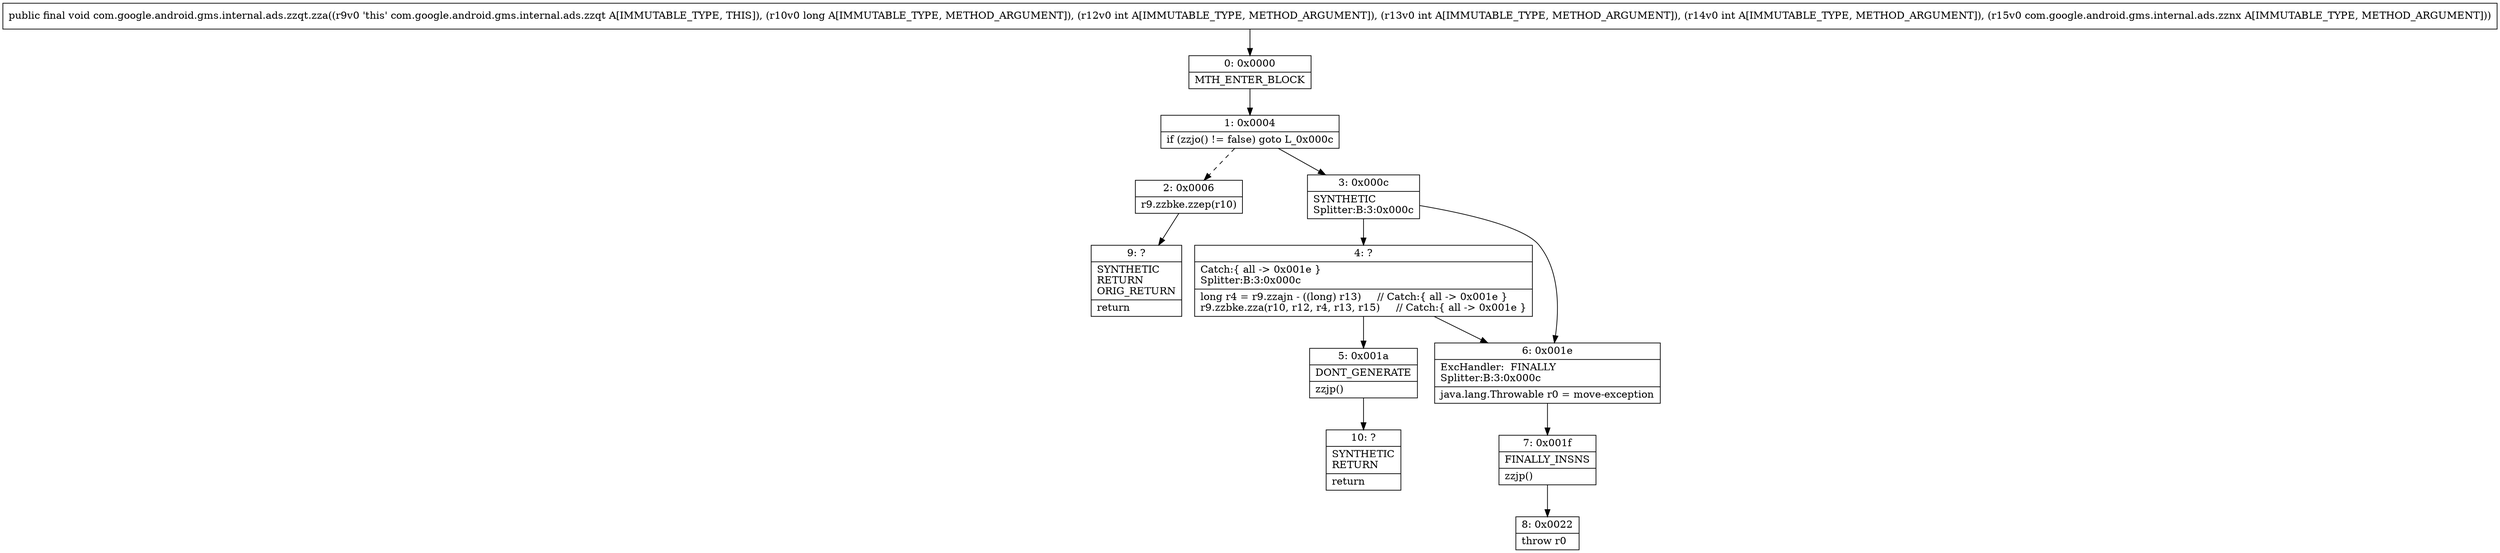digraph "CFG forcom.google.android.gms.internal.ads.zzqt.zza(JIIILcom\/google\/android\/gms\/internal\/ads\/zznx;)V" {
Node_0 [shape=record,label="{0\:\ 0x0000|MTH_ENTER_BLOCK\l}"];
Node_1 [shape=record,label="{1\:\ 0x0004|if (zzjo() != false) goto L_0x000c\l}"];
Node_2 [shape=record,label="{2\:\ 0x0006|r9.zzbke.zzep(r10)\l}"];
Node_3 [shape=record,label="{3\:\ 0x000c|SYNTHETIC\lSplitter:B:3:0x000c\l}"];
Node_4 [shape=record,label="{4\:\ ?|Catch:\{ all \-\> 0x001e \}\lSplitter:B:3:0x000c\l|long r4 = r9.zzajn \- ((long) r13)     \/\/ Catch:\{ all \-\> 0x001e \}\lr9.zzbke.zza(r10, r12, r4, r13, r15)     \/\/ Catch:\{ all \-\> 0x001e \}\l}"];
Node_5 [shape=record,label="{5\:\ 0x001a|DONT_GENERATE\l|zzjp()\l}"];
Node_6 [shape=record,label="{6\:\ 0x001e|ExcHandler:  FINALLY\lSplitter:B:3:0x000c\l|java.lang.Throwable r0 = move\-exception\l}"];
Node_7 [shape=record,label="{7\:\ 0x001f|FINALLY_INSNS\l|zzjp()\l}"];
Node_8 [shape=record,label="{8\:\ 0x0022|throw r0\l}"];
Node_9 [shape=record,label="{9\:\ ?|SYNTHETIC\lRETURN\lORIG_RETURN\l|return\l}"];
Node_10 [shape=record,label="{10\:\ ?|SYNTHETIC\lRETURN\l|return\l}"];
MethodNode[shape=record,label="{public final void com.google.android.gms.internal.ads.zzqt.zza((r9v0 'this' com.google.android.gms.internal.ads.zzqt A[IMMUTABLE_TYPE, THIS]), (r10v0 long A[IMMUTABLE_TYPE, METHOD_ARGUMENT]), (r12v0 int A[IMMUTABLE_TYPE, METHOD_ARGUMENT]), (r13v0 int A[IMMUTABLE_TYPE, METHOD_ARGUMENT]), (r14v0 int A[IMMUTABLE_TYPE, METHOD_ARGUMENT]), (r15v0 com.google.android.gms.internal.ads.zznx A[IMMUTABLE_TYPE, METHOD_ARGUMENT])) }"];
MethodNode -> Node_0;
Node_0 -> Node_1;
Node_1 -> Node_2[style=dashed];
Node_1 -> Node_3;
Node_2 -> Node_9;
Node_3 -> Node_4;
Node_3 -> Node_6;
Node_4 -> Node_5;
Node_4 -> Node_6;
Node_5 -> Node_10;
Node_6 -> Node_7;
Node_7 -> Node_8;
}

